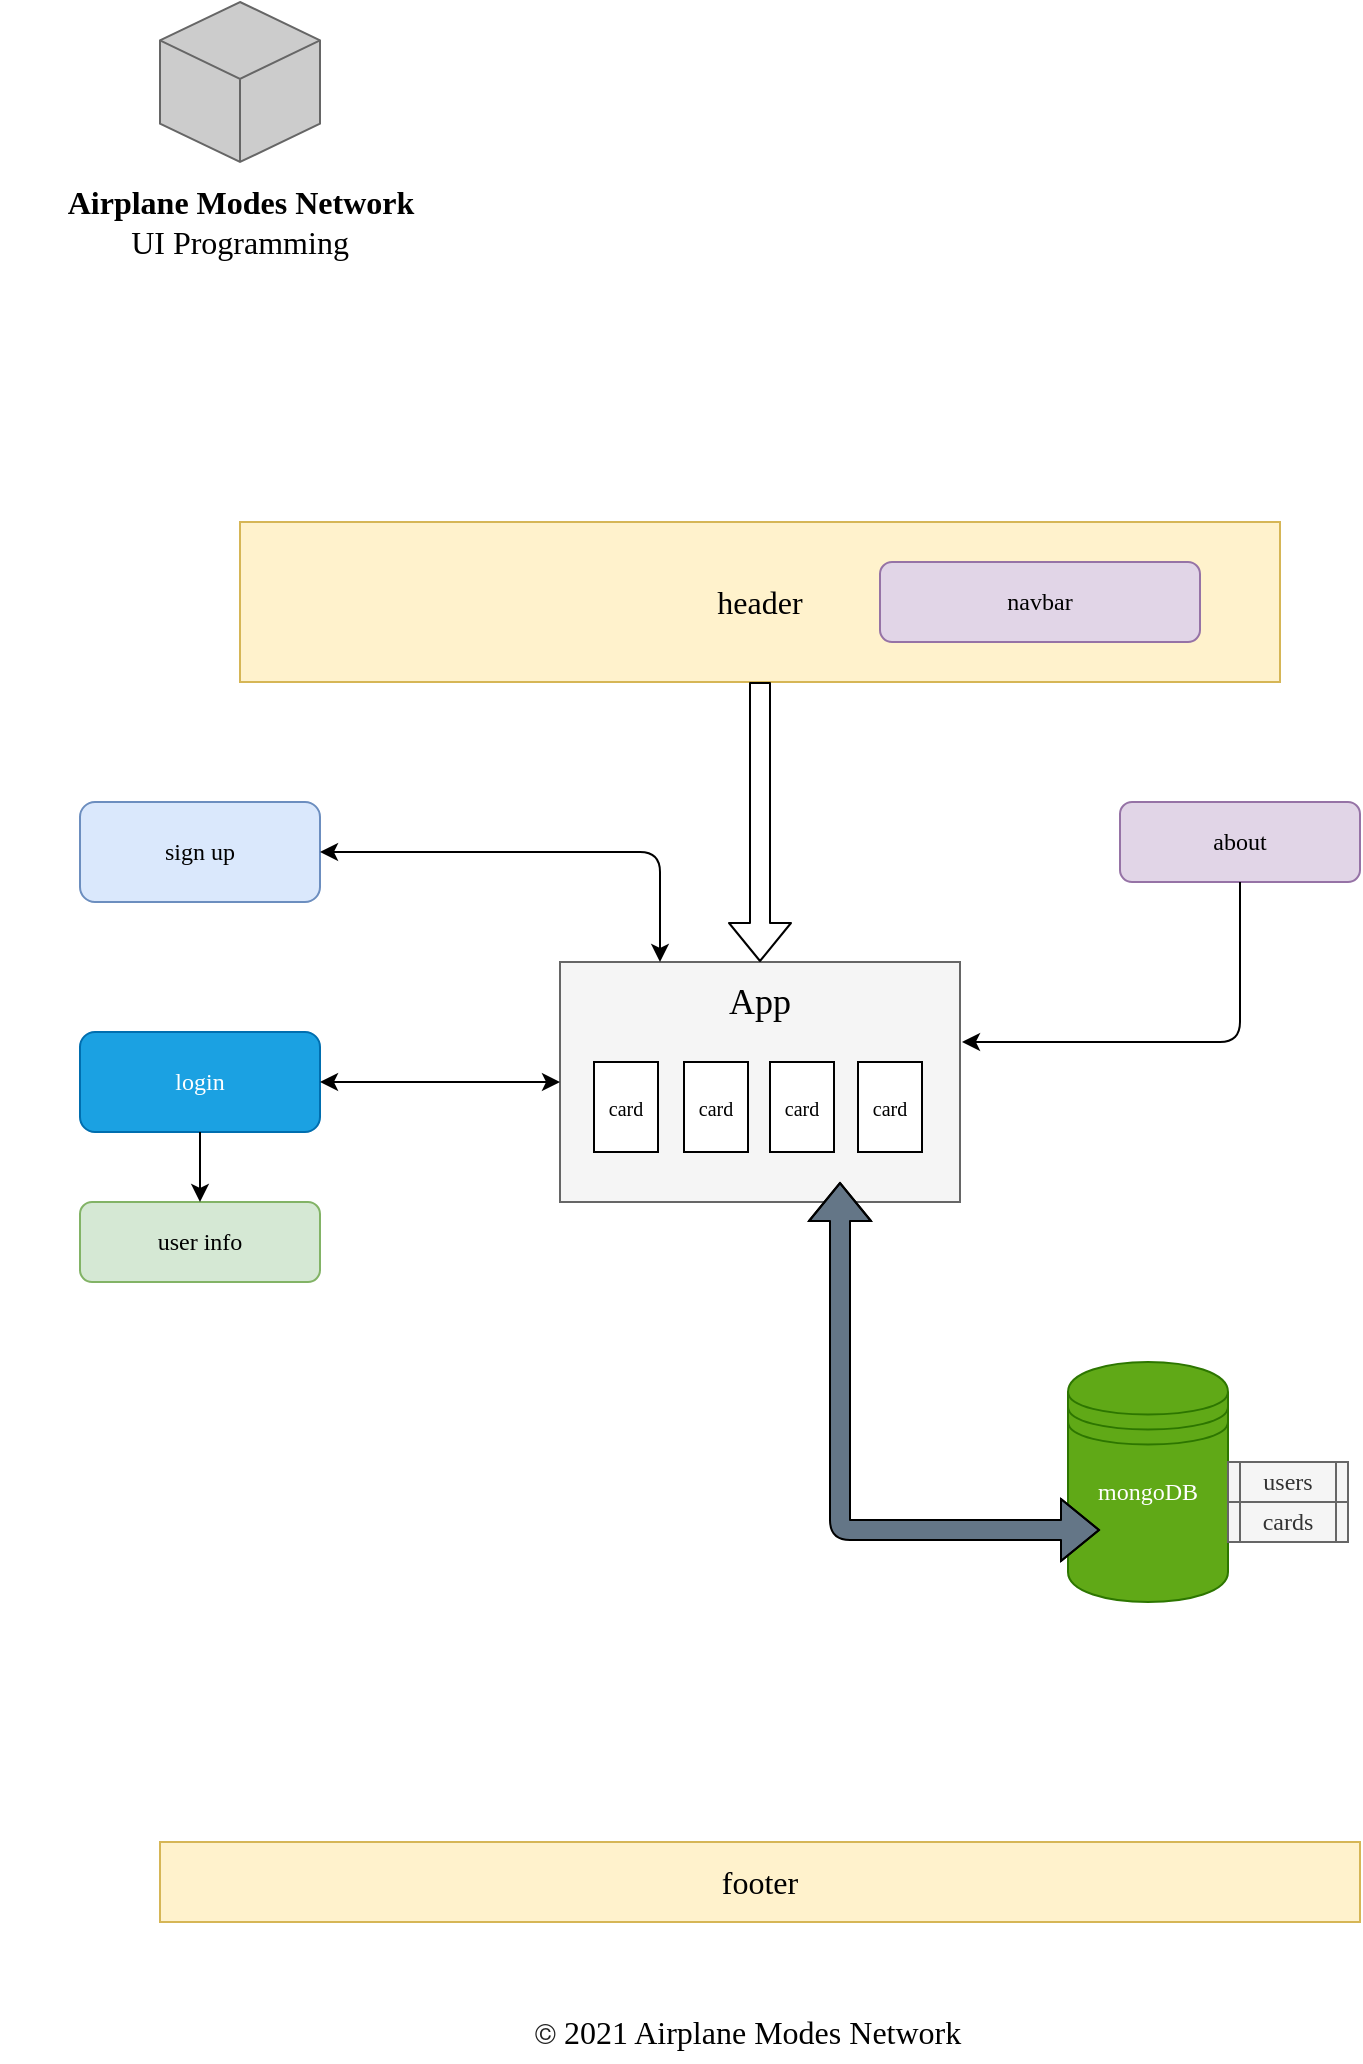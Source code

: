 <mxfile version="14.6.13" type="device"><diagram id="qGpGABQ5d1bLVqfq1qro" name="Page-1"><mxGraphModel dx="220" dy="1316" grid="1" gridSize="10" guides="1" tooltips="1" connect="1" arrows="1" fold="1" page="1" pageScale="1" pageWidth="827" pageHeight="1169" math="0" shadow="0"><root><mxCell id="0"/><mxCell id="1" parent="0"/><mxCell id="mAKlx-0-kVAxt7BrDNov-1" value="" style="rounded=0;whiteSpace=wrap;html=1;fillColor=#f5f5f5;strokeColor=#666666;fontColor=#333333;fontFamily=Ubuntu;fontSource=https%3A%2F%2Ffonts.googleapis.com%2Fcss%3Ffamily%3DUbuntu;" parent="1" vertex="1"><mxGeometry x="320" y="-640" width="200" height="120" as="geometry"/></mxCell><mxCell id="mAKlx-0-kVAxt7BrDNov-3" value="" style="html=1;whiteSpace=wrap;shape=isoCube2;backgroundOutline=1;isoAngle=15;fontStyle=0;strokeColor=#666666;fontColor=#333333;gradientDirection=east;fillColor=#CCCCCC;fontFamily=Ubuntu;fontSource=https%3A%2F%2Ffonts.googleapis.com%2Fcss%3Ffamily%3DUbuntu;" parent="1" vertex="1"><mxGeometry x="120" y="-1120" width="80" height="80" as="geometry"/></mxCell><mxCell id="mAKlx-0-kVAxt7BrDNov-6" value="Airplane Modes Network" style="text;strokeColor=none;fillColor=none;html=1;fontSize=16;fontStyle=1;verticalAlign=middle;align=center;fontFamily=Ubuntu;fontSource=https%3A%2F%2Ffonts.googleapis.com%2Fcss%3Ffamily%3DUbuntu;" parent="1" vertex="1"><mxGeometry x="40" y="-1040" width="240" height="40" as="geometry"/></mxCell><mxCell id="mAKlx-0-kVAxt7BrDNov-7" value="UI Programming" style="text;html=1;strokeColor=none;fillColor=none;align=center;verticalAlign=middle;whiteSpace=wrap;rounded=0;fontFamily=Ubuntu;fontSize=16;fontSource=https%3A%2F%2Ffonts.googleapis.com%2Fcss%3Ffamily%3DUbuntu;" parent="1" vertex="1"><mxGeometry x="80" y="-1010" width="160" height="20" as="geometry"/></mxCell><mxCell id="mAKlx-0-kVAxt7BrDNov-9" value="header" style="rounded=0;whiteSpace=wrap;html=1;fontFamily=Ubuntu;fontSize=16;fillColor=#fff2cc;strokeColor=#d6b656;fontSource=https%3A%2F%2Ffonts.googleapis.com%2Fcss%3Ffamily%3DUbuntu;" parent="1" vertex="1"><mxGeometry x="160" y="-860" width="520" height="80" as="geometry"/></mxCell><mxCell id="mAKlx-0-kVAxt7BrDNov-14" value="footer" style="rounded=0;whiteSpace=wrap;html=1;fontFamily=Ubuntu;fontSize=16;fontSource=https%3A%2F%2Ffonts.googleapis.com%2Fcss%3Ffamily%3DUbuntu;fillColor=#fff2cc;strokeColor=#d6b656;" parent="1" vertex="1"><mxGeometry x="120" y="-200" width="600" height="40" as="geometry"/></mxCell><mxCell id="mAKlx-0-kVAxt7BrDNov-17" value="&lt;span style=&quot;color: rgb(34 , 34 , 34) ; font-family: &amp;#34;ddg_proximanova&amp;#34; , &amp;#34;ddg_proximanova_ui_0&amp;#34; , &amp;#34;ddg_proximanova_ui_1&amp;#34; , &amp;#34;ddg_proximanova_ui_2&amp;#34; , &amp;#34;ddg_proximanova_ui_3&amp;#34; , &amp;#34;ddg_proximanova_ui_4&amp;#34; , &amp;#34;ddg_proximanova_ui_5&amp;#34; , &amp;#34;ddg_proximanova_ui_6&amp;#34; , &amp;#34;proxima nova&amp;#34; , &amp;#34;helvetica neue&amp;#34; , &amp;#34;helvetica&amp;#34; , &amp;#34;segoe ui&amp;#34; , &amp;#34;nimbus sans l&amp;#34; , &amp;#34;liberation sans&amp;#34; , &amp;#34;open sans&amp;#34; , &amp;#34;freesans&amp;#34; , &amp;#34;arial&amp;#34; , sans-serif ; font-size: 14.4px ; text-align: left ; background-color: rgb(255 , 255 , 255)&quot;&gt;©&lt;/span&gt;&amp;nbsp;2021 Airplane Modes Network" style="text;html=1;strokeColor=none;fillColor=none;align=center;verticalAlign=middle;whiteSpace=wrap;rounded=0;fontFamily=Ubuntu;fontSize=16;fontSource=https%3A%2F%2Ffonts.googleapis.com%2Fcss%3Ffamily%3DUbuntu;" parent="1" vertex="1"><mxGeometry x="254" y="-120" width="320" height="30" as="geometry"/></mxCell><mxCell id="piQO-AaOCxSS-hY3U4HE-2" value="navbar" style="rounded=1;whiteSpace=wrap;html=1;fontFamily=Ubuntu;fontSource=https%3A%2F%2Ffonts.googleapis.com%2Fcss%3Ffamily%3DUbuntu;fillColor=#e1d5e7;strokeColor=#9673a6;strokeWidth=1;perimeterSpacing=0;" parent="1" vertex="1"><mxGeometry x="480" y="-840" width="160" height="40" as="geometry"/></mxCell><mxCell id="piQO-AaOCxSS-hY3U4HE-7" value="&lt;font face=&quot;Ubuntu&quot; data-font-src=&quot;https://fonts.googleapis.com/css?family=Ubuntu&quot;&gt;about&lt;/font&gt;" style="rounded=1;whiteSpace=wrap;html=1;fillColor=#e1d5e7;strokeColor=#9673a6;" parent="1" vertex="1"><mxGeometry x="600" y="-720" width="120" height="40" as="geometry"/></mxCell><mxCell id="piQO-AaOCxSS-hY3U4HE-9" value="&lt;font face=&quot;Ubuntu&quot; data-font-src=&quot;https://fonts.googleapis.com/css?family=Ubuntu&quot;&gt;sign up&lt;/font&gt;" style="rounded=1;whiteSpace=wrap;html=1;fillColor=#dae8fc;strokeColor=#6c8ebf;" parent="1" vertex="1"><mxGeometry x="80" y="-720" width="120" height="50" as="geometry"/></mxCell><mxCell id="piQO-AaOCxSS-hY3U4HE-10" value="&lt;font face=&quot;Ubuntu&quot; data-font-src=&quot;https://fonts.googleapis.com/css?family=Ubuntu&quot;&gt;login&lt;/font&gt;" style="rounded=1;whiteSpace=wrap;html=1;fillColor=#1ba1e2;strokeColor=#006EAF;fontColor=#ffffff;" parent="1" vertex="1"><mxGeometry x="80" y="-605" width="120" height="50" as="geometry"/></mxCell><mxCell id="E5KXXDKJCg9H35QrvfZ2-1" value="&lt;font face=&quot;Ubuntu&quot; data-font-src=&quot;https://fonts.googleapis.com/css?family=Ubuntu&quot;&gt;mongoDB&lt;br&gt;&lt;br&gt;&lt;br&gt;&lt;/font&gt;" style="shape=datastore;whiteSpace=wrap;html=1;fillColor=#60a917;strokeColor=#2D7600;fontColor=#ffffff;" parent="1" vertex="1"><mxGeometry x="574" y="-440" width="80" height="120" as="geometry"/></mxCell><mxCell id="40yn8ge0PM3AoF3eTNG2-1" value="" style="endArrow=classic;startArrow=classic;html=1;fillColor=#647687;shadow=0;strokeWidth=1;shape=flexArrow;" parent="1" edge="1"><mxGeometry width="100" height="100" relative="1" as="geometry"><mxPoint x="590" y="-356" as="sourcePoint"/><mxPoint x="460" y="-530" as="targetPoint"/><Array as="points"><mxPoint x="460" y="-356"/></Array></mxGeometry></mxCell><mxCell id="40yn8ge0PM3AoF3eTNG2-3" value="" style="endArrow=classic;startArrow=classic;html=1;shadow=0;strokeColor=#000000;strokeWidth=1;exitX=0.25;exitY=0;exitDx=0;exitDy=0;" parent="1" source="mAKlx-0-kVAxt7BrDNov-1" target="piQO-AaOCxSS-hY3U4HE-9" edge="1"><mxGeometry width="50" height="50" relative="1" as="geometry"><mxPoint x="370" y="-695" as="sourcePoint"/><mxPoint x="440" y="-610" as="targetPoint"/><Array as="points"><mxPoint x="370" y="-695"/></Array></mxGeometry></mxCell><mxCell id="40yn8ge0PM3AoF3eTNG2-8" value="" style="endArrow=classic;startArrow=classic;html=1;shadow=0;strokeColor=#000000;strokeWidth=1;entryX=0;entryY=0.5;entryDx=0;entryDy=0;exitX=1;exitY=0.5;exitDx=0;exitDy=0;" parent="1" source="piQO-AaOCxSS-hY3U4HE-10" target="mAKlx-0-kVAxt7BrDNov-1" edge="1"><mxGeometry width="50" height="50" relative="1" as="geometry"><mxPoint x="200" y="-620" as="sourcePoint"/><mxPoint x="300" y="-621" as="targetPoint"/><Array as="points"/></mxGeometry></mxCell><mxCell id="40yn8ge0PM3AoF3eTNG2-9" value="" style="shape=flexArrow;endArrow=classic;html=1;shadow=0;strokeColor=#000000;strokeWidth=1;entryX=0.5;entryY=0;entryDx=0;entryDy=0;" parent="1" target="mAKlx-0-kVAxt7BrDNov-1" edge="1"><mxGeometry width="50" height="50" relative="1" as="geometry"><mxPoint x="420" y="-780" as="sourcePoint"/><mxPoint x="420" y="-620" as="targetPoint"/></mxGeometry></mxCell><mxCell id="40yn8ge0PM3AoF3eTNG2-10" value="" style="endArrow=classic;html=1;shadow=0;strokeColor=#000000;strokeWidth=1;entryX=1.005;entryY=0.333;entryDx=0;entryDy=0;entryPerimeter=0;exitX=0.5;exitY=1;exitDx=0;exitDy=0;" parent="1" source="piQO-AaOCxSS-hY3U4HE-7" target="mAKlx-0-kVAxt7BrDNov-1" edge="1"><mxGeometry width="50" height="50" relative="1" as="geometry"><mxPoint x="370" y="-670" as="sourcePoint"/><mxPoint x="420" y="-720" as="targetPoint"/><Array as="points"><mxPoint x="660" y="-600"/></Array></mxGeometry></mxCell><mxCell id="4TPqj8NZsIkVaREadry7-1" value="&lt;p&gt;&lt;font style=&quot;font-size: 12px&quot;&gt;users&lt;/font&gt;&lt;/p&gt;" style="shape=process;whiteSpace=wrap;html=1;backgroundOutline=1;fillColor=#f5f5f5;strokeColor=#666666;fontFamily=Ubuntu;fontSource=https%3A%2F%2Ffonts.googleapis.com%2Fcss%3Ffamily%3DUbuntu;fontSize=14;fontColor=#333333;" parent="1" vertex="1"><mxGeometry x="654" y="-390" width="60" height="20" as="geometry"/></mxCell><mxCell id="4TPqj8NZsIkVaREadry7-2" value="&lt;font style=&quot;font-size: 12px&quot;&gt;cards&lt;/font&gt;" style="shape=process;whiteSpace=wrap;html=1;backgroundOutline=1;fillColor=#f5f5f5;strokeColor=#666666;fontFamily=Ubuntu;fontSource=https%3A%2F%2Ffonts.googleapis.com%2Fcss%3Ffamily%3DUbuntu;fontSize=14;fontColor=#333333;" parent="1" vertex="1"><mxGeometry x="654" y="-370" width="60" height="20" as="geometry"/></mxCell><mxCell id="4TPqj8NZsIkVaREadry7-9" value="&lt;font face=&quot;Ubuntu&quot; data-font-src=&quot;https://fonts.googleapis.com/css?family=Ubuntu&quot;&gt;user info&lt;/font&gt;" style="rounded=1;whiteSpace=wrap;html=1;fillColor=#d5e8d4;strokeColor=#82b366;" parent="1" vertex="1"><mxGeometry x="80" y="-520" width="120" height="40" as="geometry"/></mxCell><mxCell id="4TPqj8NZsIkVaREadry7-10" value="" style="endArrow=classic;html=1;fontFamily=Ubuntu;fontSource=https%3A%2F%2Ffonts.googleapis.com%2Fcss%3Ffamily%3DUbuntu;fontSize=14;endSize=6;strokeWidth=1;entryX=0.5;entryY=0;entryDx=0;entryDy=0;exitX=0.5;exitY=1;exitDx=0;exitDy=0;" parent="1" source="piQO-AaOCxSS-hY3U4HE-10" target="4TPqj8NZsIkVaREadry7-9" edge="1"><mxGeometry width="50" height="50" relative="1" as="geometry"><mxPoint x="140" y="-550" as="sourcePoint"/><mxPoint x="440" y="-460" as="targetPoint"/></mxGeometry></mxCell><mxCell id="jmN780a9QNcxeIjKS-S2-1" value="&lt;font face=&quot;Ubuntu&quot; data-font-src=&quot;https://fonts.googleapis.com/css?family=Ubuntu&quot; style=&quot;font-size: 18px&quot;&gt;App&lt;/font&gt;" style="text;html=1;strokeColor=none;fillColor=none;align=center;verticalAlign=middle;whiteSpace=wrap;rounded=0;" vertex="1" parent="1"><mxGeometry x="400" y="-630" width="40" height="20" as="geometry"/></mxCell><mxCell id="jmN780a9QNcxeIjKS-S2-3" value="&lt;font style=&quot;font-size: 10px&quot; face=&quot;Ubuntu&quot; data-font-src=&quot;https://fonts.googleapis.com/css?family=Ubuntu&quot;&gt;card&lt;/font&gt;" style="shape=card;whiteSpace=wrap;html=1;size=0;" vertex="1" parent="1"><mxGeometry x="337" y="-590" width="32" height="45" as="geometry"/></mxCell><mxCell id="jmN780a9QNcxeIjKS-S2-10" value="&lt;span style=&quot;font-family: &amp;#34;ubuntu&amp;#34; ; font-size: 10px&quot;&gt;card&lt;/span&gt;" style="shape=card;whiteSpace=wrap;html=1;size=0;" vertex="1" parent="1"><mxGeometry x="382" y="-590" width="32" height="45" as="geometry"/></mxCell><mxCell id="jmN780a9QNcxeIjKS-S2-11" value="&lt;span style=&quot;font-family: &amp;#34;ubuntu&amp;#34; ; font-size: 10px&quot;&gt;card&lt;/span&gt;" style="shape=card;whiteSpace=wrap;html=1;size=0;" vertex="1" parent="1"><mxGeometry x="425" y="-590" width="32" height="45" as="geometry"/></mxCell><mxCell id="jmN780a9QNcxeIjKS-S2-12" value="&lt;span style=&quot;font-family: &amp;#34;ubuntu&amp;#34; ; font-size: 10px&quot;&gt;card&lt;/span&gt;" style="shape=card;whiteSpace=wrap;html=1;size=0;" vertex="1" parent="1"><mxGeometry x="469" y="-590" width="32" height="45" as="geometry"/></mxCell></root></mxGraphModel></diagram></mxfile>